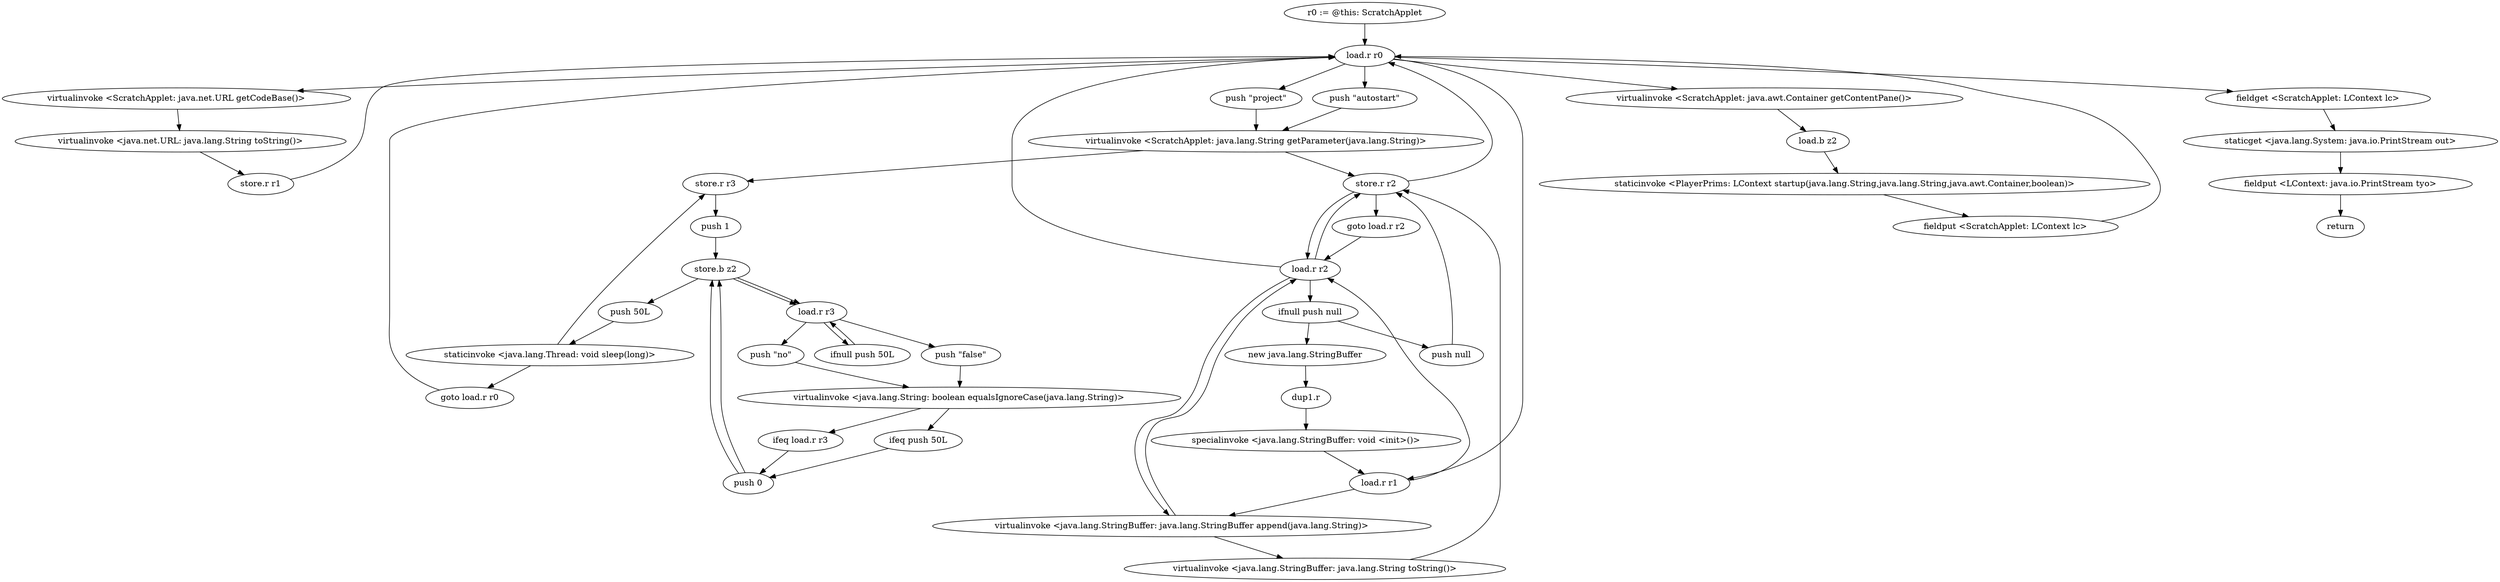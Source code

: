 digraph "" {
    "r0 := @this: ScratchApplet"
    "load.r r0"
    "r0 := @this: ScratchApplet"->"load.r r0";
    "virtualinvoke <ScratchApplet: java.net.URL getCodeBase()>"
    "load.r r0"->"virtualinvoke <ScratchApplet: java.net.URL getCodeBase()>";
    "virtualinvoke <java.net.URL: java.lang.String toString()>"
    "virtualinvoke <ScratchApplet: java.net.URL getCodeBase()>"->"virtualinvoke <java.net.URL: java.lang.String toString()>";
    "store.r r1"
    "virtualinvoke <java.net.URL: java.lang.String toString()>"->"store.r r1";
    "store.r r1"->"load.r r0";
    "push \"project\""
    "load.r r0"->"push \"project\"";
    "virtualinvoke <ScratchApplet: java.lang.String getParameter(java.lang.String)>"
    "push \"project\""->"virtualinvoke <ScratchApplet: java.lang.String getParameter(java.lang.String)>";
    "store.r r2"
    "virtualinvoke <ScratchApplet: java.lang.String getParameter(java.lang.String)>"->"store.r r2";
    "load.r r2"
    "store.r r2"->"load.r r2";
    "ifnull push null"
    "load.r r2"->"ifnull push null";
    "new java.lang.StringBuffer"
    "ifnull push null"->"new java.lang.StringBuffer";
    "dup1.r"
    "new java.lang.StringBuffer"->"dup1.r";
    "specialinvoke <java.lang.StringBuffer: void <init>()>"
    "dup1.r"->"specialinvoke <java.lang.StringBuffer: void <init>()>";
    "load.r r1"
    "specialinvoke <java.lang.StringBuffer: void <init>()>"->"load.r r1";
    "virtualinvoke <java.lang.StringBuffer: java.lang.StringBuffer append(java.lang.String)>"
    "load.r r1"->"virtualinvoke <java.lang.StringBuffer: java.lang.StringBuffer append(java.lang.String)>";
    "virtualinvoke <java.lang.StringBuffer: java.lang.StringBuffer append(java.lang.String)>"->"load.r r2";
    "load.r r2"->"virtualinvoke <java.lang.StringBuffer: java.lang.StringBuffer append(java.lang.String)>";
    "virtualinvoke <java.lang.StringBuffer: java.lang.String toString()>"
    "virtualinvoke <java.lang.StringBuffer: java.lang.StringBuffer append(java.lang.String)>"->"virtualinvoke <java.lang.StringBuffer: java.lang.String toString()>";
    "virtualinvoke <java.lang.StringBuffer: java.lang.String toString()>"->"store.r r2";
    "goto load.r r2"
    "store.r r2"->"goto load.r r2";
    "goto load.r r2"->"load.r r2";
    "load.r r2"->"store.r r2";
    "store.r r2"->"load.r r0";
    "push \"autostart\""
    "load.r r0"->"push \"autostart\"";
    "push \"autostart\""->"virtualinvoke <ScratchApplet: java.lang.String getParameter(java.lang.String)>";
    "store.r r3"
    "virtualinvoke <ScratchApplet: java.lang.String getParameter(java.lang.String)>"->"store.r r3";
    "push 1"
    "store.r r3"->"push 1";
    "store.b z2"
    "push 1"->"store.b z2";
    "load.r r3"
    "store.b z2"->"load.r r3";
    "ifnull push 50L"
    "load.r r3"->"ifnull push 50L";
    "ifnull push 50L"->"load.r r3";
    "push \"false\""
    "load.r r3"->"push \"false\"";
    "virtualinvoke <java.lang.String: boolean equalsIgnoreCase(java.lang.String)>"
    "push \"false\""->"virtualinvoke <java.lang.String: boolean equalsIgnoreCase(java.lang.String)>";
    "ifeq load.r r3"
    "virtualinvoke <java.lang.String: boolean equalsIgnoreCase(java.lang.String)>"->"ifeq load.r r3";
    "push 0"
    "ifeq load.r r3"->"push 0";
    "push 0"->"store.b z2";
    "store.b z2"->"load.r r3";
    "push \"no\""
    "load.r r3"->"push \"no\"";
    "push \"no\""->"virtualinvoke <java.lang.String: boolean equalsIgnoreCase(java.lang.String)>";
    "ifeq push 50L"
    "virtualinvoke <java.lang.String: boolean equalsIgnoreCase(java.lang.String)>"->"ifeq push 50L";
    "ifeq push 50L"->"push 0";
    "push 0"->"store.b z2";
    "push 50L"
    "store.b z2"->"push 50L";
    "staticinvoke <java.lang.Thread: void sleep(long)>"
    "push 50L"->"staticinvoke <java.lang.Thread: void sleep(long)>";
    "goto load.r r0"
    "staticinvoke <java.lang.Thread: void sleep(long)>"->"goto load.r r0";
    "goto load.r r0"->"load.r r0";
    "load.r r0"->"load.r r1";
    "load.r r1"->"load.r r2";
    "load.r r2"->"load.r r0";
    "virtualinvoke <ScratchApplet: java.awt.Container getContentPane()>"
    "load.r r0"->"virtualinvoke <ScratchApplet: java.awt.Container getContentPane()>";
    "load.b z2"
    "virtualinvoke <ScratchApplet: java.awt.Container getContentPane()>"->"load.b z2";
    "staticinvoke <PlayerPrims: LContext startup(java.lang.String,java.lang.String,java.awt.Container,boolean)>"
    "load.b z2"->"staticinvoke <PlayerPrims: LContext startup(java.lang.String,java.lang.String,java.awt.Container,boolean)>";
    "fieldput <ScratchApplet: LContext lc>"
    "staticinvoke <PlayerPrims: LContext startup(java.lang.String,java.lang.String,java.awt.Container,boolean)>"->"fieldput <ScratchApplet: LContext lc>";
    "fieldput <ScratchApplet: LContext lc>"->"load.r r0";
    "fieldget <ScratchApplet: LContext lc>"
    "load.r r0"->"fieldget <ScratchApplet: LContext lc>";
    "staticget <java.lang.System: java.io.PrintStream out>"
    "fieldget <ScratchApplet: LContext lc>"->"staticget <java.lang.System: java.io.PrintStream out>";
    "fieldput <LContext: java.io.PrintStream tyo>"
    "staticget <java.lang.System: java.io.PrintStream out>"->"fieldput <LContext: java.io.PrintStream tyo>";
    "return"
    "fieldput <LContext: java.io.PrintStream tyo>"->"return";
    "staticinvoke <java.lang.Thread: void sleep(long)>"->"store.r r3";
    "push null"
    "ifnull push null"->"push null";
    "push null"->"store.r r2";
}
